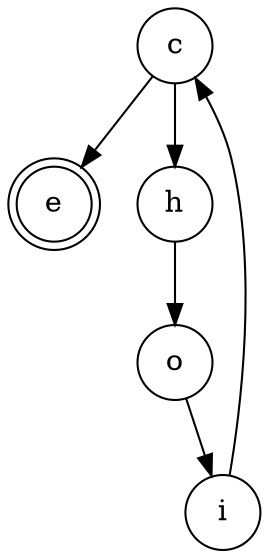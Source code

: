 digraph {   
    node [shape = doublecircle, color = black] e ;
    node [shape = circle];
    node [color= black];
    c -> h -> o -> i -> c -> e;	
}